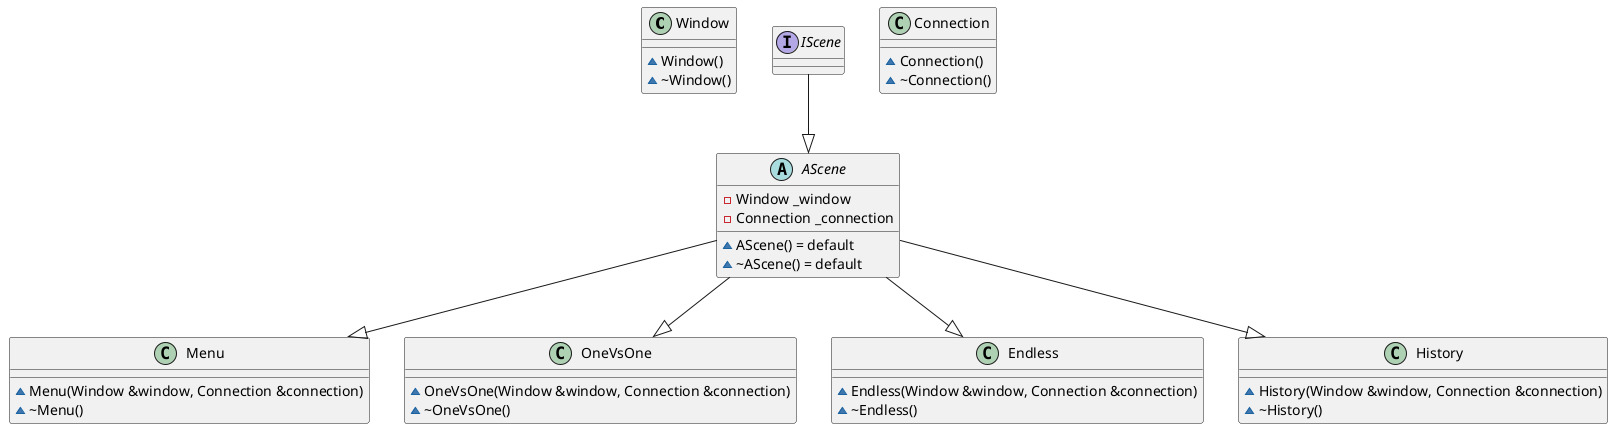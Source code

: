 @startuml

class Window {
    ~ Window()
    ~ ~Window()
}

interface IScene {
}

class Connection {
    ~ Connection()
    ~ ~Connection()
}

abstract class AScene {
    ~ AScene() = default
    ~ ~AScene() = default
    - Window _window
    - Connection _connection
}

class Menu {
    ~ Menu(Window &window, Connection &connection)
    ~ ~Menu()
}

class OneVsOne {
    ~ OneVsOne(Window &window, Connection &connection)
    ~ ~OneVsOne()
}

class Endless {
    ~ Endless(Window &window, Connection &connection)
    ~ ~Endless()
}

class History {
    ~ History(Window &window, Connection &connection)
    ~ ~History()
}

IScene --|> AScene

AScene --|> Menu

AScene --|> OneVsOne
AScene --|> Endless
AScene --|> History

@enduml
